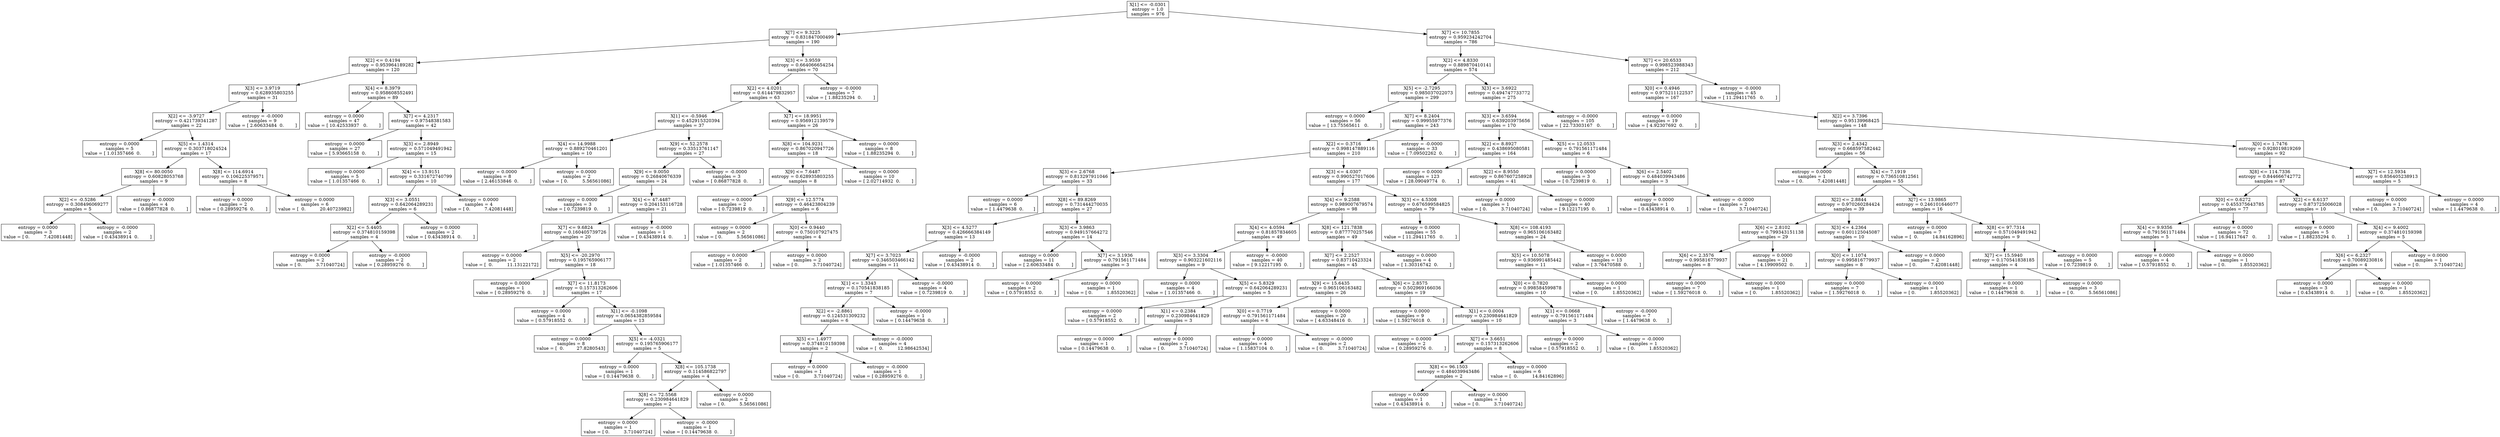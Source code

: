 digraph Tree {
0 [label="X[1] <= -0.0301\nentropy = 1.0\nsamples = 976", shape="box"] ;
1 [label="X[7] <= 9.3225\nentropy = 0.831847000499\nsamples = 190", shape="box"] ;
0 -> 1 ;
2 [label="X[2] <= 0.4194\nentropy = 0.953964189282\nsamples = 120", shape="box"] ;
1 -> 2 ;
3 [label="X[3] <= 3.9719\nentropy = 0.628935803255\nsamples = 31", shape="box"] ;
2 -> 3 ;
4 [label="X[2] <= -3.9727\nentropy = 0.421739341287\nsamples = 22", shape="box"] ;
3 -> 4 ;
5 [label="entropy = 0.0000\nsamples = 5\nvalue = [ 1.01357466  0.        ]", shape="box"] ;
4 -> 5 ;
6 [label="X[5] <= 1.4314\nentropy = 0.303718024524\nsamples = 17", shape="box"] ;
4 -> 6 ;
7 [label="X[8] <= 80.0050\nentropy = 0.60828053768\nsamples = 9", shape="box"] ;
6 -> 7 ;
8 [label="X[2] <= -0.5286\nentropy = 0.308496069277\nsamples = 5", shape="box"] ;
7 -> 8 ;
9 [label="entropy = 0.0000\nsamples = 3\nvalue = [ 0.          7.42081448]", shape="box"] ;
8 -> 9 ;
10 [label="entropy = -0.0000\nsamples = 2\nvalue = [ 0.43438914  0.        ]", shape="box"] ;
8 -> 10 ;
11 [label="entropy = -0.0000\nsamples = 4\nvalue = [ 0.86877828  0.        ]", shape="box"] ;
7 -> 11 ;
12 [label="X[8] <= 114.6914\nentropy = 0.106225379571\nsamples = 8", shape="box"] ;
6 -> 12 ;
13 [label="entropy = 0.0000\nsamples = 2\nvalue = [ 0.28959276  0.        ]", shape="box"] ;
12 -> 13 ;
14 [label="entropy = 0.0000\nsamples = 6\nvalue = [  0.          20.40723982]", shape="box"] ;
12 -> 14 ;
15 [label="entropy = -0.0000\nsamples = 9\nvalue = [ 2.60633484  0.        ]", shape="box"] ;
3 -> 15 ;
16 [label="X[4] <= 8.3979\nentropy = 0.958608552491\nsamples = 89", shape="box"] ;
2 -> 16 ;
17 [label="entropy = 0.0000\nsamples = 47\nvalue = [ 10.42533937   0.        ]", shape="box"] ;
16 -> 17 ;
18 [label="X[7] <= 4.2317\nentropy = 0.97548381583\nsamples = 42", shape="box"] ;
16 -> 18 ;
19 [label="entropy = 0.0000\nsamples = 27\nvalue = [ 5.93665158  0.        ]", shape="box"] ;
18 -> 19 ;
20 [label="X[3] <= 2.8949\nentropy = 0.571049491942\nsamples = 15", shape="box"] ;
18 -> 20 ;
21 [label="entropy = 0.0000\nsamples = 5\nvalue = [ 1.01357466  0.        ]", shape="box"] ;
20 -> 21 ;
22 [label="X[4] <= 13.9151\nentropy = 0.331672740799\nsamples = 10", shape="box"] ;
20 -> 22 ;
23 [label="X[3] <= 3.0551\nentropy = 0.642064289231\nsamples = 6", shape="box"] ;
22 -> 23 ;
24 [label="X[2] <= 5.4405\nentropy = 0.374810159398\nsamples = 4", shape="box"] ;
23 -> 24 ;
25 [label="entropy = 0.0000\nsamples = 2\nvalue = [ 0.          3.71040724]", shape="box"] ;
24 -> 25 ;
26 [label="entropy = -0.0000\nsamples = 2\nvalue = [ 0.28959276  0.        ]", shape="box"] ;
24 -> 26 ;
27 [label="entropy = 0.0000\nsamples = 2\nvalue = [ 0.43438914  0.        ]", shape="box"] ;
23 -> 27 ;
28 [label="entropy = 0.0000\nsamples = 4\nvalue = [ 0.          7.42081448]", shape="box"] ;
22 -> 28 ;
29 [label="X[3] <= 3.9559\nentropy = 0.664066654254\nsamples = 70", shape="box"] ;
1 -> 29 ;
30 [label="X[2] <= 4.0201\nentropy = 0.614479832957\nsamples = 63", shape="box"] ;
29 -> 30 ;
31 [label="X[1] <= -0.5946\nentropy = 0.452915320394\nsamples = 37", shape="box"] ;
30 -> 31 ;
32 [label="X[4] <= 14.9988\nentropy = 0.889270461201\nsamples = 10", shape="box"] ;
31 -> 32 ;
33 [label="entropy = 0.0000\nsamples = 8\nvalue = [ 2.46153846  0.        ]", shape="box"] ;
32 -> 33 ;
34 [label="entropy = 0.0000\nsamples = 2\nvalue = [ 0.          5.56561086]", shape="box"] ;
32 -> 34 ;
35 [label="X[9] <= 52.2578\nentropy = 0.33513761147\nsamples = 27", shape="box"] ;
31 -> 35 ;
36 [label="X[9] <= 9.0050\nentropy = 0.26840676339\nsamples = 24", shape="box"] ;
35 -> 36 ;
37 [label="entropy = 0.0000\nsamples = 3\nvalue = [ 0.7239819  0.       ]", shape="box"] ;
36 -> 37 ;
38 [label="X[4] <= 47.4487\nentropy = 0.204153116728\nsamples = 21", shape="box"] ;
36 -> 38 ;
39 [label="X[7] <= 9.6824\nentropy = 0.160405739726\nsamples = 20", shape="box"] ;
38 -> 39 ;
40 [label="entropy = 0.0000\nsamples = 2\nvalue = [  0.          11.13122172]", shape="box"] ;
39 -> 40 ;
41 [label="X[5] <= -20.2970\nentropy = 0.195765906177\nsamples = 18", shape="box"] ;
39 -> 41 ;
42 [label="entropy = 0.0000\nsamples = 1\nvalue = [ 0.28959276  0.        ]", shape="box"] ;
41 -> 42 ;
43 [label="X[7] <= 11.8173\nentropy = 0.157313262606\nsamples = 17", shape="box"] ;
41 -> 43 ;
44 [label="entropy = 0.0000\nsamples = 4\nvalue = [ 0.57918552  0.        ]", shape="box"] ;
43 -> 44 ;
45 [label="X[1] <= -0.1098\nentropy = 0.0654382859584\nsamples = 13", shape="box"] ;
43 -> 45 ;
46 [label="entropy = 0.0000\nsamples = 8\nvalue = [  0.         27.8280543]", shape="box"] ;
45 -> 46 ;
47 [label="X[5] <= -4.0321\nentropy = 0.195765906177\nsamples = 5", shape="box"] ;
45 -> 47 ;
48 [label="entropy = 0.0000\nsamples = 1\nvalue = [ 0.14479638  0.        ]", shape="box"] ;
47 -> 48 ;
49 [label="X[8] <= 105.1738\nentropy = 0.114586822797\nsamples = 4", shape="box"] ;
47 -> 49 ;
50 [label="X[8] <= 72.5568\nentropy = 0.230984641829\nsamples = 2", shape="box"] ;
49 -> 50 ;
51 [label="entropy = 0.0000\nsamples = 1\nvalue = [ 0.          3.71040724]", shape="box"] ;
50 -> 51 ;
52 [label="entropy = -0.0000\nsamples = 1\nvalue = [ 0.14479638  0.        ]", shape="box"] ;
50 -> 52 ;
53 [label="entropy = 0.0000\nsamples = 2\nvalue = [ 0.          5.56561086]", shape="box"] ;
49 -> 53 ;
54 [label="entropy = -0.0000\nsamples = 1\nvalue = [ 0.43438914  0.        ]", shape="box"] ;
38 -> 54 ;
55 [label="entropy = -0.0000\nsamples = 3\nvalue = [ 0.86877828  0.        ]", shape="box"] ;
35 -> 55 ;
56 [label="X[7] <= 18.9951\nentropy = 0.956912139579\nsamples = 26", shape="box"] ;
30 -> 56 ;
57 [label="X[8] <= 104.9231\nentropy = 0.867020947726\nsamples = 18", shape="box"] ;
56 -> 57 ;
58 [label="X[9] <= 7.6487\nentropy = 0.628935803255\nsamples = 8", shape="box"] ;
57 -> 58 ;
59 [label="entropy = 0.0000\nsamples = 2\nvalue = [ 0.7239819  0.       ]", shape="box"] ;
58 -> 59 ;
60 [label="X[9] <= 12.5774\nentropy = 0.46423804239\nsamples = 6", shape="box"] ;
58 -> 60 ;
61 [label="entropy = 0.0000\nsamples = 2\nvalue = [ 0.          5.56561086]", shape="box"] ;
60 -> 61 ;
62 [label="X[0] <= 0.9440\nentropy = 0.750107927475\nsamples = 4", shape="box"] ;
60 -> 62 ;
63 [label="entropy = 0.0000\nsamples = 2\nvalue = [ 1.01357466  0.        ]", shape="box"] ;
62 -> 63 ;
64 [label="entropy = 0.0000\nsamples = 2\nvalue = [ 0.          3.71040724]", shape="box"] ;
62 -> 64 ;
65 [label="entropy = 0.0000\nsamples = 10\nvalue = [ 2.02714932  0.        ]", shape="box"] ;
57 -> 65 ;
66 [label="entropy = 0.0000\nsamples = 8\nvalue = [ 1.88235294  0.        ]", shape="box"] ;
56 -> 66 ;
67 [label="entropy = -0.0000\nsamples = 7\nvalue = [ 1.88235294  0.        ]", shape="box"] ;
29 -> 67 ;
68 [label="X[7] <= 10.7855\nentropy = 0.959234242704\nsamples = 786", shape="box"] ;
0 -> 68 ;
69 [label="X[2] <= 4.8330\nentropy = 0.889870410141\nsamples = 574", shape="box"] ;
68 -> 69 ;
70 [label="X[5] <= -2.7295\nentropy = 0.985037022073\nsamples = 299", shape="box"] ;
69 -> 70 ;
71 [label="entropy = 0.0000\nsamples = 56\nvalue = [ 13.75565611   0.        ]", shape="box"] ;
70 -> 71 ;
72 [label="X[7] <= 8.2404\nentropy = 0.99955977376\nsamples = 243", shape="box"] ;
70 -> 72 ;
73 [label="X[2] <= 0.3716\nentropy = 0.998147889116\nsamples = 210", shape="box"] ;
72 -> 73 ;
74 [label="X[3] <= 2.6768\nentropy = 0.813297911046\nsamples = 33", shape="box"] ;
73 -> 74 ;
75 [label="entropy = 0.0000\nsamples = 6\nvalue = [ 1.4479638  0.       ]", shape="box"] ;
74 -> 75 ;
76 [label="X[8] <= 89.8269\nentropy = 0.731444270035\nsamples = 27", shape="box"] ;
74 -> 76 ;
77 [label="X[3] <= 4.5277\nentropy = 0.426666384149\nsamples = 13", shape="box"] ;
76 -> 77 ;
78 [label="X[7] <= 3.7023\nentropy = 0.346503466142\nsamples = 11", shape="box"] ;
77 -> 78 ;
79 [label="X[1] <= 1.3343\nentropy = 0.170541838185\nsamples = 7", shape="box"] ;
78 -> 79 ;
80 [label="X[2] <= -2.8861\nentropy = 0.124531309232\nsamples = 6", shape="box"] ;
79 -> 80 ;
81 [label="X[5] <= 1.4977\nentropy = 0.374810159398\nsamples = 2", shape="box"] ;
80 -> 81 ;
82 [label="entropy = 0.0000\nsamples = 1\nvalue = [ 0.          3.71040724]", shape="box"] ;
81 -> 82 ;
83 [label="entropy = -0.0000\nsamples = 1\nvalue = [ 0.28959276  0.        ]", shape="box"] ;
81 -> 83 ;
84 [label="entropy = -0.0000\nsamples = 4\nvalue = [  0.          12.98642534]", shape="box"] ;
80 -> 84 ;
85 [label="entropy = -0.0000\nsamples = 1\nvalue = [ 0.14479638  0.        ]", shape="box"] ;
79 -> 85 ;
86 [label="entropy = -0.0000\nsamples = 4\nvalue = [ 0.7239819  0.       ]", shape="box"] ;
78 -> 86 ;
87 [label="entropy = -0.0000\nsamples = 2\nvalue = [ 0.43438914  0.        ]", shape="box"] ;
77 -> 87 ;
88 [label="X[3] <= 3.9863\nentropy = 0.949157664272\nsamples = 14", shape="box"] ;
76 -> 88 ;
89 [label="entropy = 0.0000\nsamples = 11\nvalue = [ 2.60633484  0.        ]", shape="box"] ;
88 -> 89 ;
90 [label="X[7] <= 3.1936\nentropy = 0.791561171484\nsamples = 3", shape="box"] ;
88 -> 90 ;
91 [label="entropy = 0.0000\nsamples = 2\nvalue = [ 0.57918552  0.        ]", shape="box"] ;
90 -> 91 ;
92 [label="entropy = 0.0000\nsamples = 1\nvalue = [ 0.          1.85520362]", shape="box"] ;
90 -> 92 ;
93 [label="X[3] <= 4.0307\nentropy = 0.990527017606\nsamples = 177", shape="box"] ;
73 -> 93 ;
94 [label="X[4] <= 9.2588\nentropy = 0.989007679574\nsamples = 98", shape="box"] ;
93 -> 94 ;
95 [label="X[4] <= 4.0594\nentropy = 0.81857834605\nsamples = 49", shape="box"] ;
94 -> 95 ;
96 [label="X[3] <= 3.3304\nentropy = 0.903221602116\nsamples = 9", shape="box"] ;
95 -> 96 ;
97 [label="entropy = 0.0000\nsamples = 4\nvalue = [ 1.01357466  0.        ]", shape="box"] ;
96 -> 97 ;
98 [label="X[5] <= 5.8329\nentropy = 0.642064289231\nsamples = 5", shape="box"] ;
96 -> 98 ;
99 [label="entropy = 0.0000\nsamples = 2\nvalue = [ 0.57918552  0.        ]", shape="box"] ;
98 -> 99 ;
100 [label="X[1] <= 0.2384\nentropy = 0.230984641829\nsamples = 3", shape="box"] ;
98 -> 100 ;
101 [label="entropy = 0.0000\nsamples = 1\nvalue = [ 0.14479638  0.        ]", shape="box"] ;
100 -> 101 ;
102 [label="entropy = 0.0000\nsamples = 2\nvalue = [ 0.          3.71040724]", shape="box"] ;
100 -> 102 ;
103 [label="entropy = -0.0000\nsamples = 40\nvalue = [ 9.12217195  0.        ]", shape="box"] ;
95 -> 103 ;
104 [label="X[8] <= 121.7838\nentropy = 0.877770257546\nsamples = 49", shape="box"] ;
94 -> 104 ;
105 [label="X[7] <= 2.2527\nentropy = 0.83710423324\nsamples = 45", shape="box"] ;
104 -> 105 ;
106 [label="X[9] <= 15.6435\nentropy = 0.965106163482\nsamples = 26", shape="box"] ;
105 -> 106 ;
107 [label="X[0] <= 0.7719\nentropy = 0.791561171484\nsamples = 6", shape="box"] ;
106 -> 107 ;
108 [label="entropy = 0.0000\nsamples = 4\nvalue = [ 1.15837104  0.        ]", shape="box"] ;
107 -> 108 ;
109 [label="entropy = -0.0000\nsamples = 2\nvalue = [ 0.          3.71040724]", shape="box"] ;
107 -> 109 ;
110 [label="entropy = 0.0000\nsamples = 20\nvalue = [ 4.63348416  0.        ]", shape="box"] ;
106 -> 110 ;
111 [label="X[6] <= 2.8575\nentropy = 0.502969166036\nsamples = 19", shape="box"] ;
105 -> 111 ;
112 [label="entropy = 0.0000\nsamples = 9\nvalue = [ 1.59276018  0.        ]", shape="box"] ;
111 -> 112 ;
113 [label="X[1] <= 0.0004\nentropy = 0.230984641829\nsamples = 10", shape="box"] ;
111 -> 113 ;
114 [label="entropy = 0.0000\nsamples = 2\nvalue = [ 0.28959276  0.        ]", shape="box"] ;
113 -> 114 ;
115 [label="X[7] <= 3.6651\nentropy = 0.157313262606\nsamples = 8", shape="box"] ;
113 -> 115 ;
116 [label="X[8] <= 96.1503\nentropy = 0.484039943486\nsamples = 2", shape="box"] ;
115 -> 116 ;
117 [label="entropy = 0.0000\nsamples = 1\nvalue = [ 0.43438914  0.        ]", shape="box"] ;
116 -> 117 ;
118 [label="entropy = 0.0000\nsamples = 1\nvalue = [ 0.          3.71040724]", shape="box"] ;
116 -> 118 ;
119 [label="entropy = 0.0000\nsamples = 6\nvalue = [  0.          14.84162896]", shape="box"] ;
115 -> 119 ;
120 [label="entropy = 0.0000\nsamples = 4\nvalue = [ 1.30316742  0.        ]", shape="box"] ;
104 -> 120 ;
121 [label="X[3] <= 4.5308\nentropy = 0.676599584825\nsamples = 79", shape="box"] ;
93 -> 121 ;
122 [label="entropy = 0.0000\nsamples = 55\nvalue = [ 11.29411765   0.        ]", shape="box"] ;
121 -> 122 ;
123 [label="X[8] <= 108.4193\nentropy = 0.965106163482\nsamples = 24", shape="box"] ;
121 -> 123 ;
124 [label="X[5] <= 10.5078\nentropy = 0.936991485442\nsamples = 11", shape="box"] ;
123 -> 124 ;
125 [label="X[0] <= 0.7820\nentropy = 0.998584599878\nsamples = 10", shape="box"] ;
124 -> 125 ;
126 [label="X[1] <= 0.0668\nentropy = 0.791561171484\nsamples = 3", shape="box"] ;
125 -> 126 ;
127 [label="entropy = 0.0000\nsamples = 2\nvalue = [ 0.57918552  0.        ]", shape="box"] ;
126 -> 127 ;
128 [label="entropy = -0.0000\nsamples = 1\nvalue = [ 0.          1.85520362]", shape="box"] ;
126 -> 128 ;
129 [label="entropy = -0.0000\nsamples = 7\nvalue = [ 1.4479638  0.       ]", shape="box"] ;
125 -> 129 ;
130 [label="entropy = 0.0000\nsamples = 1\nvalue = [ 0.          1.85520362]", shape="box"] ;
124 -> 130 ;
131 [label="entropy = 0.0000\nsamples = 13\nvalue = [ 3.76470588  0.        ]", shape="box"] ;
123 -> 131 ;
132 [label="entropy = -0.0000\nsamples = 33\nvalue = [ 7.09502262  0.        ]", shape="box"] ;
72 -> 132 ;
133 [label="X[3] <= 3.6922\nentropy = 0.494747733772\nsamples = 275", shape="box"] ;
69 -> 133 ;
134 [label="X[3] <= 3.6594\nentropy = 0.639203975656\nsamples = 170", shape="box"] ;
133 -> 134 ;
135 [label="X[2] <= 8.8927\nentropy = 0.438695080581\nsamples = 164", shape="box"] ;
134 -> 135 ;
136 [label="entropy = 0.0000\nsamples = 123\nvalue = [ 28.09049774   0.        ]", shape="box"] ;
135 -> 136 ;
137 [label="X[2] <= 8.9550\nentropy = 0.867607258928\nsamples = 41", shape="box"] ;
135 -> 137 ;
138 [label="entropy = 0.0000\nsamples = 1\nvalue = [ 0.          3.71040724]", shape="box"] ;
137 -> 138 ;
139 [label="entropy = 0.0000\nsamples = 40\nvalue = [ 9.12217195  0.        ]", shape="box"] ;
137 -> 139 ;
140 [label="X[5] <= 12.0533\nentropy = 0.791561171484\nsamples = 6", shape="box"] ;
134 -> 140 ;
141 [label="entropy = 0.0000\nsamples = 3\nvalue = [ 0.7239819  0.       ]", shape="box"] ;
140 -> 141 ;
142 [label="X[6] <= 2.5402\nentropy = 0.484039943486\nsamples = 3", shape="box"] ;
140 -> 142 ;
143 [label="entropy = 0.0000\nsamples = 1\nvalue = [ 0.43438914  0.        ]", shape="box"] ;
142 -> 143 ;
144 [label="entropy = -0.0000\nsamples = 2\nvalue = [ 0.          3.71040724]", shape="box"] ;
142 -> 144 ;
145 [label="entropy = -0.0000\nsamples = 105\nvalue = [ 22.73303167   0.        ]", shape="box"] ;
133 -> 145 ;
146 [label="X[7] <= 20.6533\nentropy = 0.998523988343\nsamples = 212", shape="box"] ;
68 -> 146 ;
147 [label="X[0] <= 0.4946\nentropy = 0.975211122537\nsamples = 167", shape="box"] ;
146 -> 147 ;
148 [label="entropy = 0.0000\nsamples = 19\nvalue = [ 4.92307692  0.        ]", shape="box"] ;
147 -> 148 ;
149 [label="X[2] <= 3.7396\nentropy = 0.95139968425\nsamples = 148", shape="box"] ;
147 -> 149 ;
150 [label="X[3] <= 2.4342\nentropy = 0.668597582442\nsamples = 56", shape="box"] ;
149 -> 150 ;
151 [label="entropy = 0.0000\nsamples = 1\nvalue = [ 0.          7.42081448]", shape="box"] ;
150 -> 151 ;
152 [label="X[4] <= 7.1919\nentropy = 0.736510812561\nsamples = 55", shape="box"] ;
150 -> 152 ;
153 [label="X[2] <= 2.8844\nentropy = 0.970260284424\nsamples = 39", shape="box"] ;
152 -> 153 ;
154 [label="X[6] <= 2.8102\nentropy = 0.799343151138\nsamples = 29", shape="box"] ;
153 -> 154 ;
155 [label="X[6] <= 2.3576\nentropy = 0.995816779937\nsamples = 8", shape="box"] ;
154 -> 155 ;
156 [label="entropy = 0.0000\nsamples = 7\nvalue = [ 1.59276018  0.        ]", shape="box"] ;
155 -> 156 ;
157 [label="entropy = 0.0000\nsamples = 1\nvalue = [ 0.          1.85520362]", shape="box"] ;
155 -> 157 ;
158 [label="entropy = 0.0000\nsamples = 21\nvalue = [ 4.19909502  0.        ]", shape="box"] ;
154 -> 158 ;
159 [label="X[3] <= 4.2364\nentropy = 0.601125045087\nsamples = 10", shape="box"] ;
153 -> 159 ;
160 [label="X[0] <= 1.1074\nentropy = 0.995816779937\nsamples = 8", shape="box"] ;
159 -> 160 ;
161 [label="entropy = 0.0000\nsamples = 7\nvalue = [ 1.59276018  0.        ]", shape="box"] ;
160 -> 161 ;
162 [label="entropy = 0.0000\nsamples = 1\nvalue = [ 0.          1.85520362]", shape="box"] ;
160 -> 162 ;
163 [label="entropy = 0.0000\nsamples = 2\nvalue = [ 0.          7.42081448]", shape="box"] ;
159 -> 163 ;
164 [label="X[7] <= 13.9865\nentropy = 0.246101646077\nsamples = 16", shape="box"] ;
152 -> 164 ;
165 [label="entropy = 0.0000\nsamples = 7\nvalue = [  0.          14.84162896]", shape="box"] ;
164 -> 165 ;
166 [label="X[8] <= 97.7314\nentropy = 0.571049491942\nsamples = 9", shape="box"] ;
164 -> 166 ;
167 [label="X[7] <= 15.5940\nentropy = 0.170541838185\nsamples = 4", shape="box"] ;
166 -> 167 ;
168 [label="entropy = 0.0000\nsamples = 1\nvalue = [ 0.14479638  0.        ]", shape="box"] ;
167 -> 168 ;
169 [label="entropy = 0.0000\nsamples = 3\nvalue = [ 0.          5.56561086]", shape="box"] ;
167 -> 169 ;
170 [label="entropy = 0.0000\nsamples = 5\nvalue = [ 0.7239819  0.       ]", shape="box"] ;
166 -> 170 ;
171 [label="X[0] <= 1.7476\nentropy = 0.928019819269\nsamples = 92", shape="box"] ;
149 -> 171 ;
172 [label="X[8] <= 114.7336\nentropy = 0.844666742772\nsamples = 87", shape="box"] ;
171 -> 172 ;
173 [label="X[0] <= 0.6272\nentropy = 0.455375643785\nsamples = 77", shape="box"] ;
172 -> 173 ;
174 [label="X[4] <= 9.9356\nentropy = 0.791561171484\nsamples = 5", shape="box"] ;
173 -> 174 ;
175 [label="entropy = 0.0000\nsamples = 4\nvalue = [ 0.57918552  0.        ]", shape="box"] ;
174 -> 175 ;
176 [label="entropy = 0.0000\nsamples = 1\nvalue = [ 0.          1.85520362]", shape="box"] ;
174 -> 176 ;
177 [label="entropy = 0.0000\nsamples = 72\nvalue = [ 16.94117647   0.        ]", shape="box"] ;
173 -> 177 ;
178 [label="X[2] <= 6.6137\nentropy = 0.873725006028\nsamples = 10", shape="box"] ;
172 -> 178 ;
179 [label="entropy = 0.0000\nsamples = 5\nvalue = [ 1.88235294  0.        ]", shape="box"] ;
178 -> 179 ;
180 [label="X[4] <= 9.4002\nentropy = 0.374810159398\nsamples = 5", shape="box"] ;
178 -> 180 ;
181 [label="X[6] <= 6.2327\nentropy = 0.70089230816\nsamples = 4", shape="box"] ;
180 -> 181 ;
182 [label="entropy = 0.0000\nsamples = 3\nvalue = [ 0.43438914  0.        ]", shape="box"] ;
181 -> 182 ;
183 [label="entropy = 0.0000\nsamples = 1\nvalue = [ 0.          1.85520362]", shape="box"] ;
181 -> 183 ;
184 [label="entropy = 0.0000\nsamples = 1\nvalue = [ 0.          3.71040724]", shape="box"] ;
180 -> 184 ;
185 [label="X[7] <= 12.5934\nentropy = 0.856405238913\nsamples = 5", shape="box"] ;
171 -> 185 ;
186 [label="entropy = 0.0000\nsamples = 1\nvalue = [ 0.          3.71040724]", shape="box"] ;
185 -> 186 ;
187 [label="entropy = 0.0000\nsamples = 4\nvalue = [ 1.4479638  0.       ]", shape="box"] ;
185 -> 187 ;
188 [label="entropy = -0.0000\nsamples = 45\nvalue = [ 11.29411765   0.        ]", shape="box"] ;
146 -> 188 ;
}